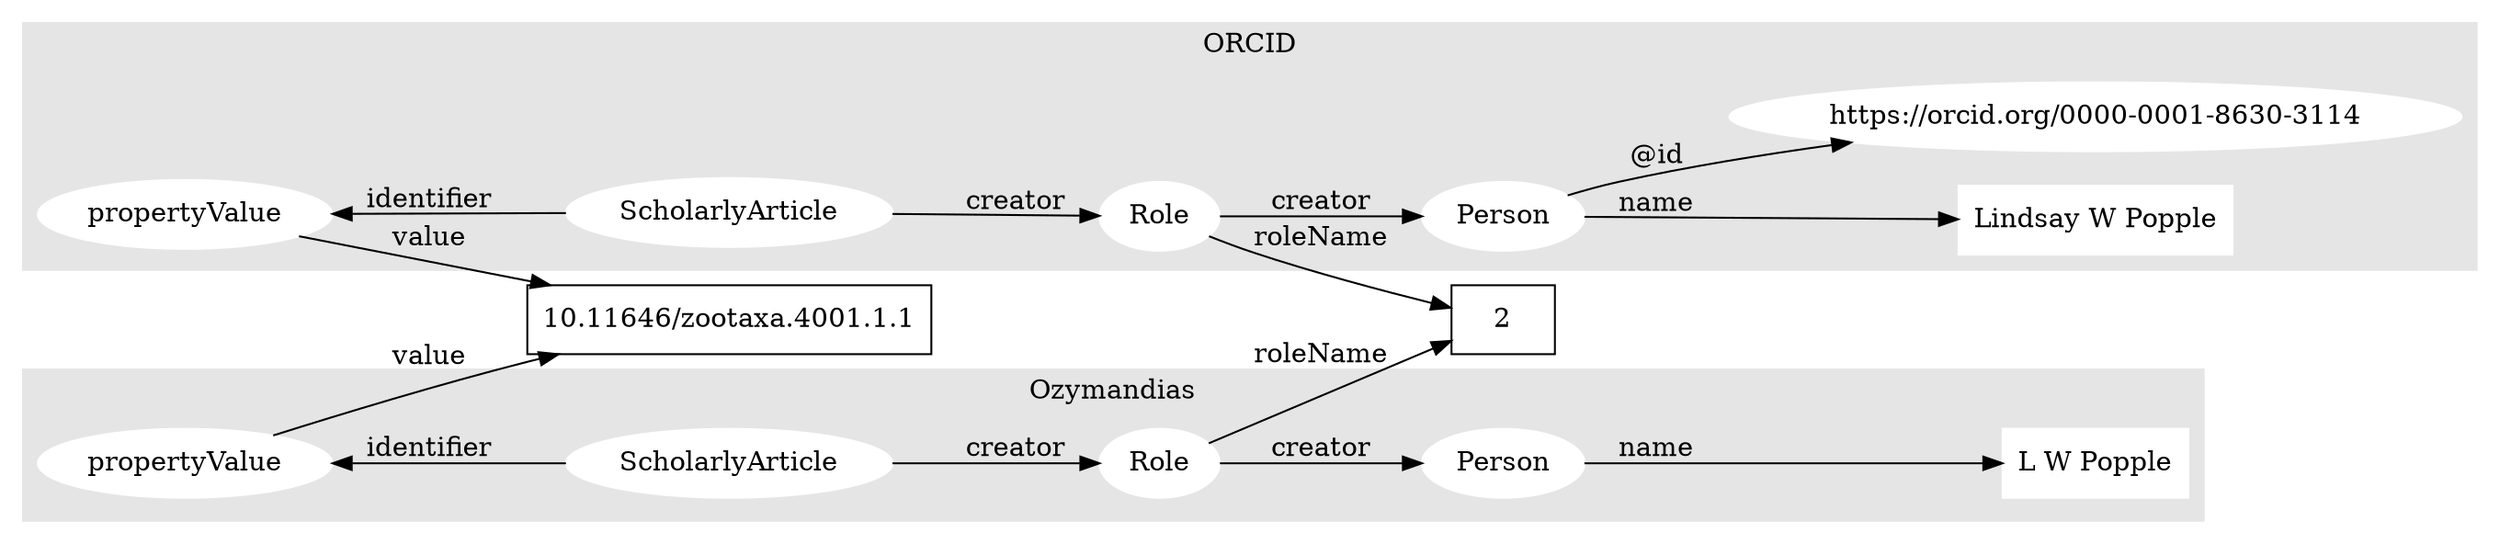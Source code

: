 digraph G {
	rankdir=LR;
	
	newrank=true;

	subgraph cluster_0 {
		style=filled;
		color=grey90;
		node [style=filled,color=white];

		label = "ORCID";
		
		
		orcid_identifier [label="propertyValue"] ;
		
		
		ScholarlyArticle1 -> orcid_identifier [label="identifier"] ;
		
		ScholarlyArticle1 -> role1 [label="creator"];
		
		ScholarlyArticle1 [label="ScholarlyArticle"] ;
		creator1 [label="Person"] ;
		role1 [label="Role"] ;
		
		name1 [label="Lindsay W Popple",shape=box] ;
		
		role1 -> creator1 [label="creator"] ;
		creator1 -> name1 [label="name"];
		
		creator1 -> "https://orcid.org/0000-0001-8630-3114" [label="@id"];
		
	}

	
    subgraph cluster_1 {
		style=filled;
		color=grey90;
		node [style=filled,color=white];

		label = "Ozymandias";
		
		oz_identifier [label="propertyValue"] ;
		
		
		ScholarlyArticle2 -> oz_identifier [label="identifier"] ;
		
		
		ScholarlyArticle2 [label="ScholarlyArticle"] ;
		creator2 [label="Person"] ;
		role2 [label="Role"] ;
		
		name2 [label="L W Popple",shape=box] ;
		

		ScholarlyArticle2 -> role2 [label="creator"];
		role2 -> creator2 [label="creator"];
		creator2 -> name2 [label="name"];

	}
	
	{ rank=same; oz_identifier; orcid_identifier; }

	{ rank=same; ScholarlyArticle1; ScholarlyArticle2; doi }
	{ rank=same; name1; name2; }
	
	
	roleone [label="2",shape=box];
	
	doi [label="10.11646/zootaxa.4001.1.1",shape=box] ;
	
	
	
	orcid_identifier -> doi [label="value"] ;
	oz_identifier -> doi [label="value"] ;
	
	/*
	{ rank=same; propertyID; orcid_identifier; oz_identifier; }
	propertyID [label="doi",shape=box] ;
	orcid_identifier -> propertyID [label="propertyID"];
	oz_identifier -> propertyID [label="propertyID"];
	*/
	

role1 -> roleone [label="roleName"];	
role2 -> roleone [label="roleName"];	

/*
 name1 -> name2 [label="match"];	
 name2 -> name1 [label="match"];	
 */
 
/*  ScholarlyArticle2 -> ScholarlyArticle1 [label="same"];	
   ScholarlyArticle1 -> ScholarlyArticle2 [label="same"];	*/

	


}